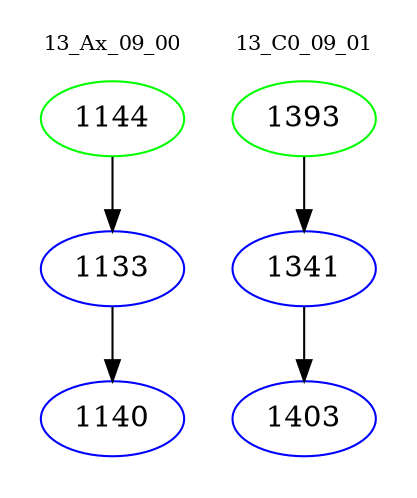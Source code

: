 digraph{
subgraph cluster_0 {
color = white
label = "13_Ax_09_00";
fontsize=10;
T0_1144 [label="1144", color="green"]
T0_1144 -> T0_1133 [color="black"]
T0_1133 [label="1133", color="blue"]
T0_1133 -> T0_1140 [color="black"]
T0_1140 [label="1140", color="blue"]
}
subgraph cluster_1 {
color = white
label = "13_C0_09_01";
fontsize=10;
T1_1393 [label="1393", color="green"]
T1_1393 -> T1_1341 [color="black"]
T1_1341 [label="1341", color="blue"]
T1_1341 -> T1_1403 [color="black"]
T1_1403 [label="1403", color="blue"]
}
}

